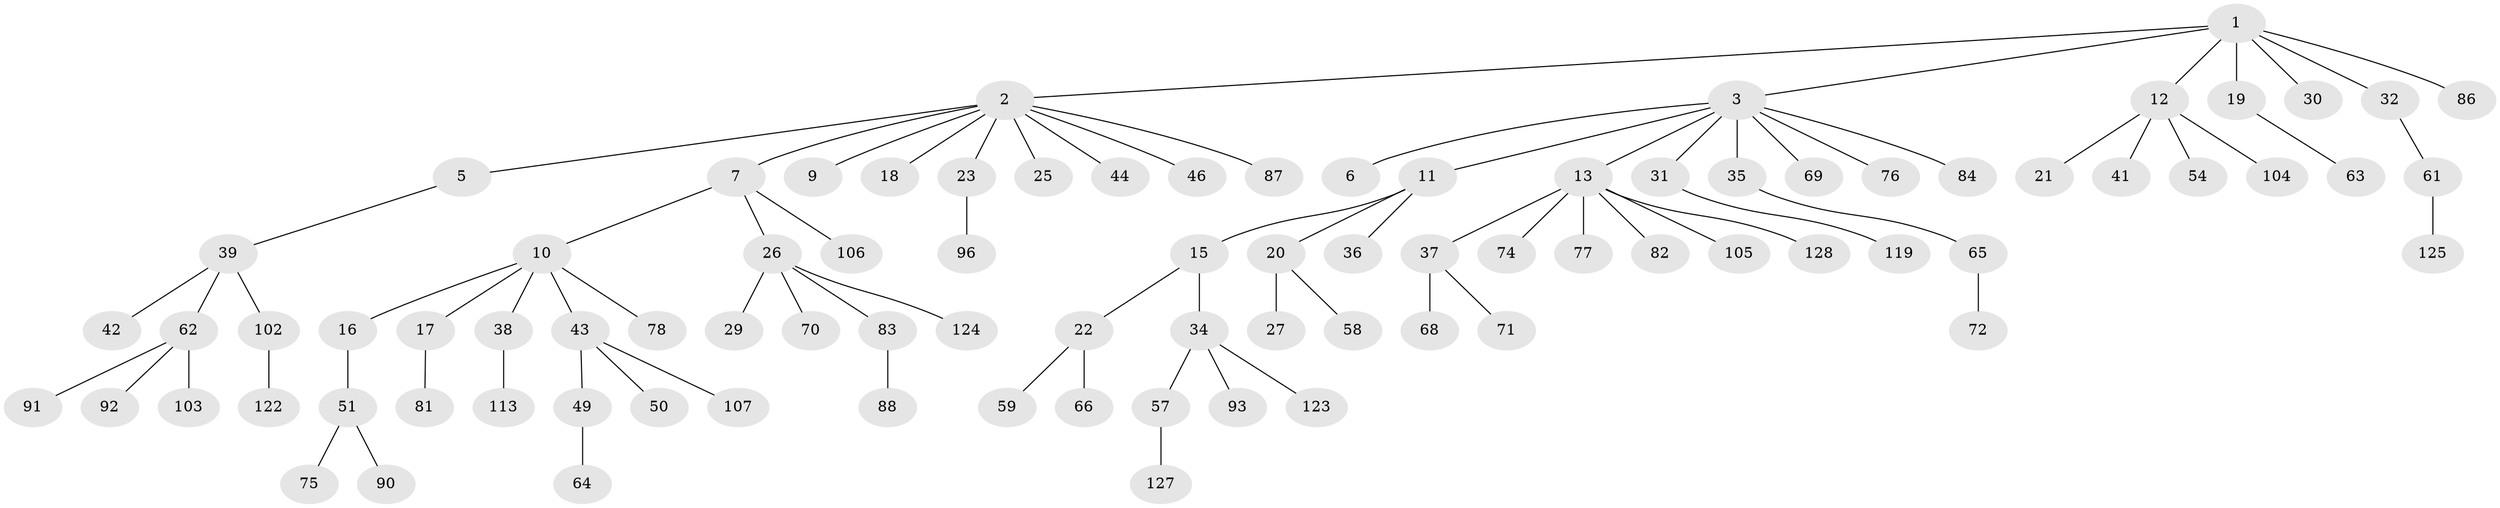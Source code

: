 // Generated by graph-tools (version 1.1) at 2025/52/02/27/25 19:52:10]
// undirected, 87 vertices, 86 edges
graph export_dot {
graph [start="1"]
  node [color=gray90,style=filled];
  1 [super="+14"];
  2 [super="+4"];
  3 [super="+8"];
  5;
  6;
  7 [super="+40"];
  9 [super="+85"];
  10 [super="+33"];
  11 [super="+117"];
  12 [super="+24"];
  13 [super="+47"];
  15;
  16;
  17;
  18;
  19;
  20 [super="+110"];
  21 [super="+56"];
  22 [super="+55"];
  23 [super="+45"];
  25 [super="+114"];
  26 [super="+28"];
  27 [super="+109"];
  29;
  30 [super="+108"];
  31 [super="+52"];
  32 [super="+80"];
  34 [super="+112"];
  35 [super="+121"];
  36;
  37 [super="+67"];
  38;
  39 [super="+97"];
  41;
  42;
  43 [super="+48"];
  44 [super="+116"];
  46;
  49 [super="+53"];
  50;
  51 [super="+60"];
  54;
  57 [super="+120"];
  58 [super="+94"];
  59 [super="+115"];
  61 [super="+99"];
  62 [super="+73"];
  63;
  64 [super="+101"];
  65 [super="+129"];
  66;
  68 [super="+79"];
  69;
  70 [super="+95"];
  71;
  72;
  74;
  75;
  76;
  77;
  78 [super="+118"];
  81 [super="+89"];
  82;
  83;
  84 [super="+126"];
  86 [super="+98"];
  87;
  88 [super="+100"];
  90;
  91;
  92;
  93 [super="+111"];
  96;
  102;
  103;
  104;
  105;
  106;
  107;
  113;
  119 [super="+130"];
  122;
  123;
  124;
  125;
  127;
  128;
  1 -- 2;
  1 -- 3;
  1 -- 12;
  1 -- 19;
  1 -- 30;
  1 -- 32;
  1 -- 86;
  2 -- 5;
  2 -- 7;
  2 -- 9;
  2 -- 18;
  2 -- 23;
  2 -- 25;
  2 -- 46;
  2 -- 44;
  2 -- 87;
  3 -- 6;
  3 -- 31;
  3 -- 35;
  3 -- 69;
  3 -- 84;
  3 -- 11;
  3 -- 76;
  3 -- 13;
  5 -- 39;
  7 -- 10;
  7 -- 26;
  7 -- 106;
  10 -- 16;
  10 -- 17;
  10 -- 38;
  10 -- 43;
  10 -- 78;
  11 -- 15;
  11 -- 20;
  11 -- 36;
  12 -- 21;
  12 -- 54;
  12 -- 104;
  12 -- 41;
  13 -- 37;
  13 -- 74;
  13 -- 77;
  13 -- 82;
  13 -- 128;
  13 -- 105;
  15 -- 22;
  15 -- 34;
  16 -- 51;
  17 -- 81;
  19 -- 63;
  20 -- 27;
  20 -- 58;
  22 -- 59;
  22 -- 66;
  23 -- 96;
  26 -- 83;
  26 -- 70;
  26 -- 124;
  26 -- 29;
  31 -- 119;
  32 -- 61;
  34 -- 57;
  34 -- 93;
  34 -- 123;
  35 -- 65;
  37 -- 68;
  37 -- 71;
  38 -- 113;
  39 -- 42;
  39 -- 62;
  39 -- 102;
  43 -- 50;
  43 -- 107;
  43 -- 49;
  49 -- 64;
  51 -- 75;
  51 -- 90;
  57 -- 127;
  61 -- 125;
  62 -- 91;
  62 -- 92;
  62 -- 103;
  65 -- 72;
  83 -- 88;
  102 -- 122;
}
